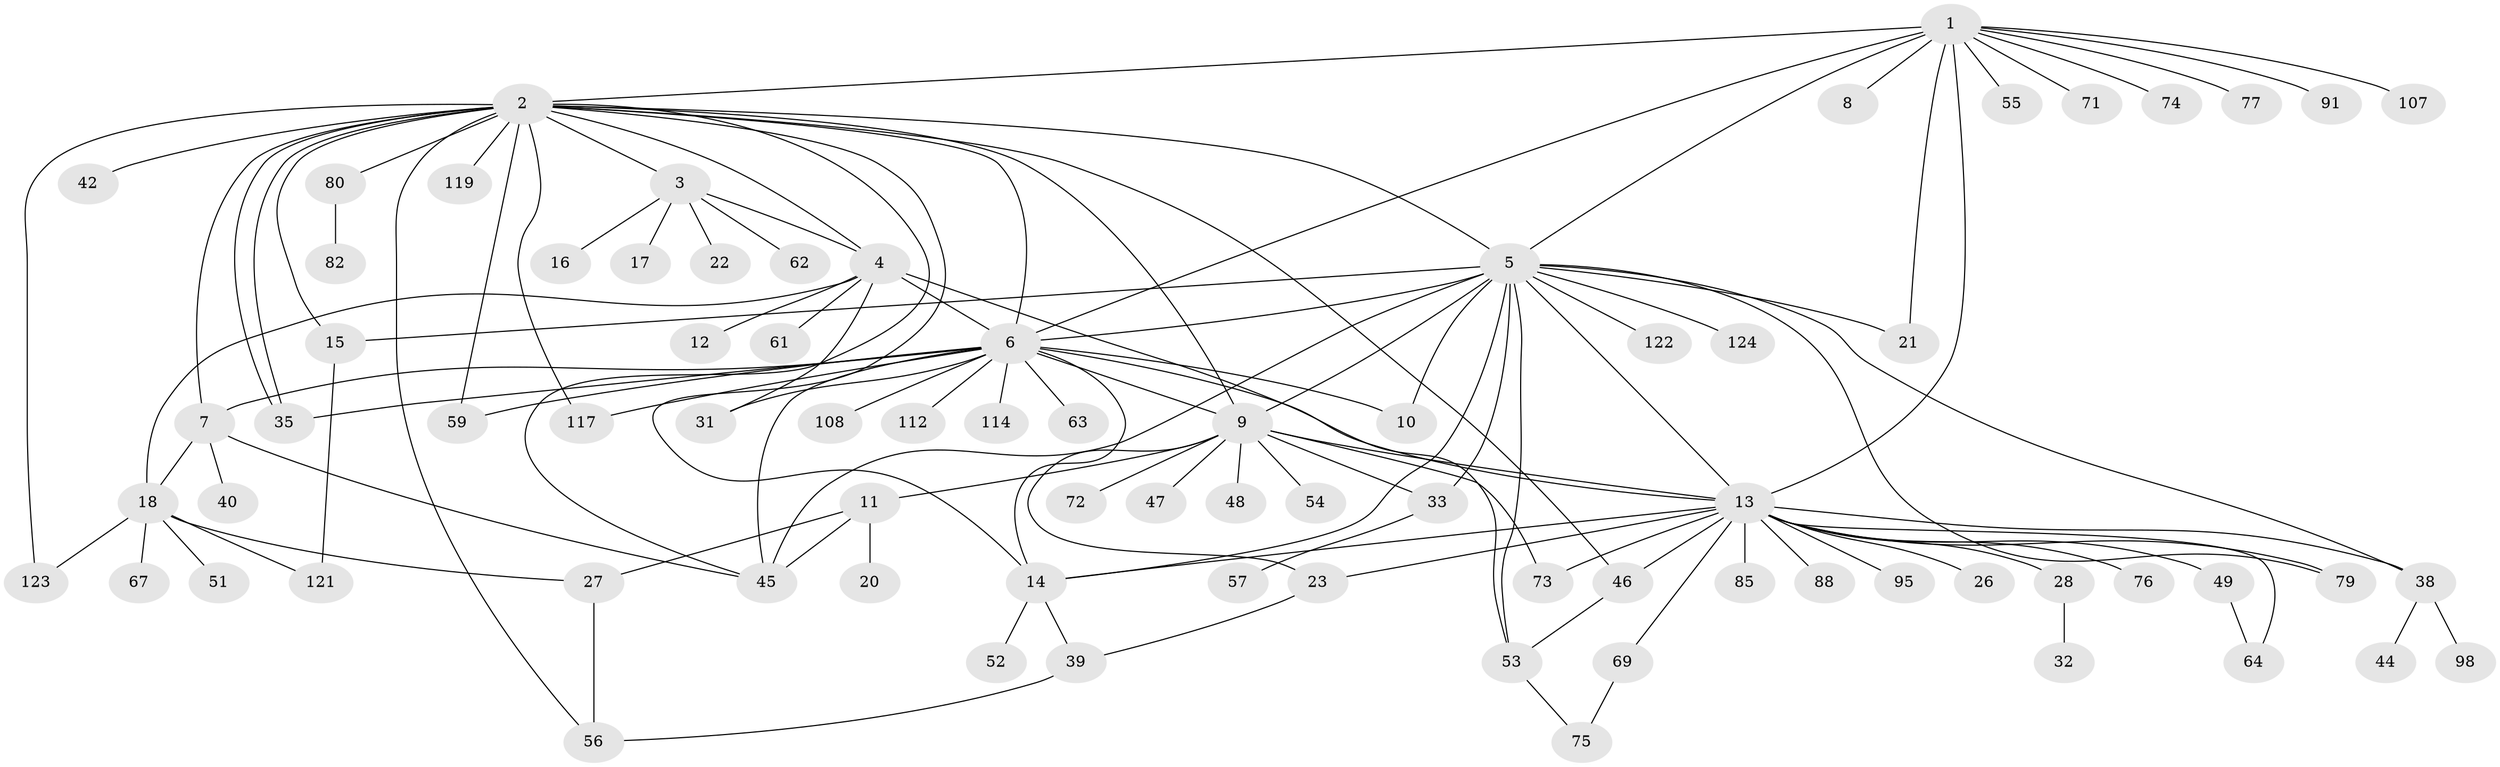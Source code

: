 // original degree distribution, {13: 0.015384615384615385, 21: 0.007692307692307693, 6: 0.015384615384615385, 9: 0.007692307692307693, 11: 0.007692307692307693, 20: 0.015384615384615385, 5: 0.023076923076923078, 1: 0.43846153846153846, 4: 0.06153846153846154, 7: 0.023076923076923078, 3: 0.1076923076923077, 2: 0.27692307692307694}
// Generated by graph-tools (version 1.1) at 2025/18/03/04/25 18:18:06]
// undirected, 78 vertices, 120 edges
graph export_dot {
graph [start="1"]
  node [color=gray90,style=filled];
  1;
  2 [super="+34+43"];
  3;
  4 [super="+97+110+84"];
  5 [super="+36+68+102+113+120+19+24"];
  6 [super="+37+25+29"];
  7;
  8;
  9;
  10 [super="+60+111"];
  11;
  12;
  13 [super="+30"];
  14;
  15;
  16;
  17;
  18;
  20;
  21;
  22;
  23 [super="+50+125"];
  26;
  27;
  28 [super="+58+99"];
  31 [super="+96"];
  32;
  33;
  35;
  38;
  39 [super="+100"];
  40 [super="+92"];
  42;
  44;
  45 [super="+78"];
  46 [super="+66"];
  47;
  48 [super="+81"];
  49 [super="+106"];
  51;
  52 [super="+86"];
  53 [super="+126+90"];
  54;
  55;
  56 [super="+130"];
  57;
  59 [super="+89+70"];
  61;
  62;
  63;
  64;
  67;
  69;
  71;
  72 [super="+94"];
  73 [super="+128"];
  74;
  75;
  76;
  77;
  79;
  80;
  82;
  85;
  88;
  91 [super="+118"];
  95;
  98;
  107;
  108;
  112;
  114;
  117;
  119;
  121;
  122;
  123;
  124;
  1 -- 2;
  1 -- 5 [weight=2];
  1 -- 6;
  1 -- 8;
  1 -- 13;
  1 -- 21;
  1 -- 55;
  1 -- 71;
  1 -- 74;
  1 -- 77;
  1 -- 91;
  1 -- 107;
  2 -- 3;
  2 -- 7;
  2 -- 9;
  2 -- 14;
  2 -- 15;
  2 -- 35;
  2 -- 35;
  2 -- 42;
  2 -- 45;
  2 -- 46;
  2 -- 56;
  2 -- 59 [weight=2];
  2 -- 117;
  2 -- 119;
  2 -- 123;
  2 -- 5;
  2 -- 6;
  2 -- 80;
  2 -- 4;
  3 -- 4;
  3 -- 16;
  3 -- 17;
  3 -- 22;
  3 -- 62;
  4 -- 12;
  4 -- 31;
  4 -- 61;
  4 -- 53;
  4 -- 18;
  4 -- 6;
  5 -- 6 [weight=2];
  5 -- 13;
  5 -- 14;
  5 -- 33;
  5 -- 122;
  5 -- 124;
  5 -- 45;
  5 -- 79;
  5 -- 10;
  5 -- 9;
  5 -- 15 [weight=2];
  5 -- 21;
  5 -- 53;
  5 -- 38;
  6 -- 7;
  6 -- 9 [weight=2];
  6 -- 10;
  6 -- 14;
  6 -- 35;
  6 -- 63;
  6 -- 108;
  6 -- 112;
  6 -- 114;
  6 -- 117;
  6 -- 31;
  6 -- 45;
  6 -- 59;
  6 -- 13;
  7 -- 18;
  7 -- 40;
  7 -- 45;
  9 -- 11;
  9 -- 13;
  9 -- 33;
  9 -- 47;
  9 -- 48;
  9 -- 54;
  9 -- 72;
  9 -- 73;
  9 -- 23;
  11 -- 20;
  11 -- 27;
  11 -- 45;
  13 -- 14;
  13 -- 23;
  13 -- 26;
  13 -- 28;
  13 -- 38;
  13 -- 46;
  13 -- 49;
  13 -- 64;
  13 -- 69;
  13 -- 73;
  13 -- 76;
  13 -- 79;
  13 -- 85;
  13 -- 88;
  13 -- 95;
  14 -- 52;
  14 -- 39;
  15 -- 121;
  18 -- 27;
  18 -- 51;
  18 -- 67;
  18 -- 121;
  18 -- 123;
  23 -- 39;
  27 -- 56;
  28 -- 32;
  33 -- 57;
  38 -- 44;
  38 -- 98;
  39 -- 56;
  46 -- 53;
  49 -- 64;
  53 -- 75;
  69 -- 75;
  80 -- 82;
}
